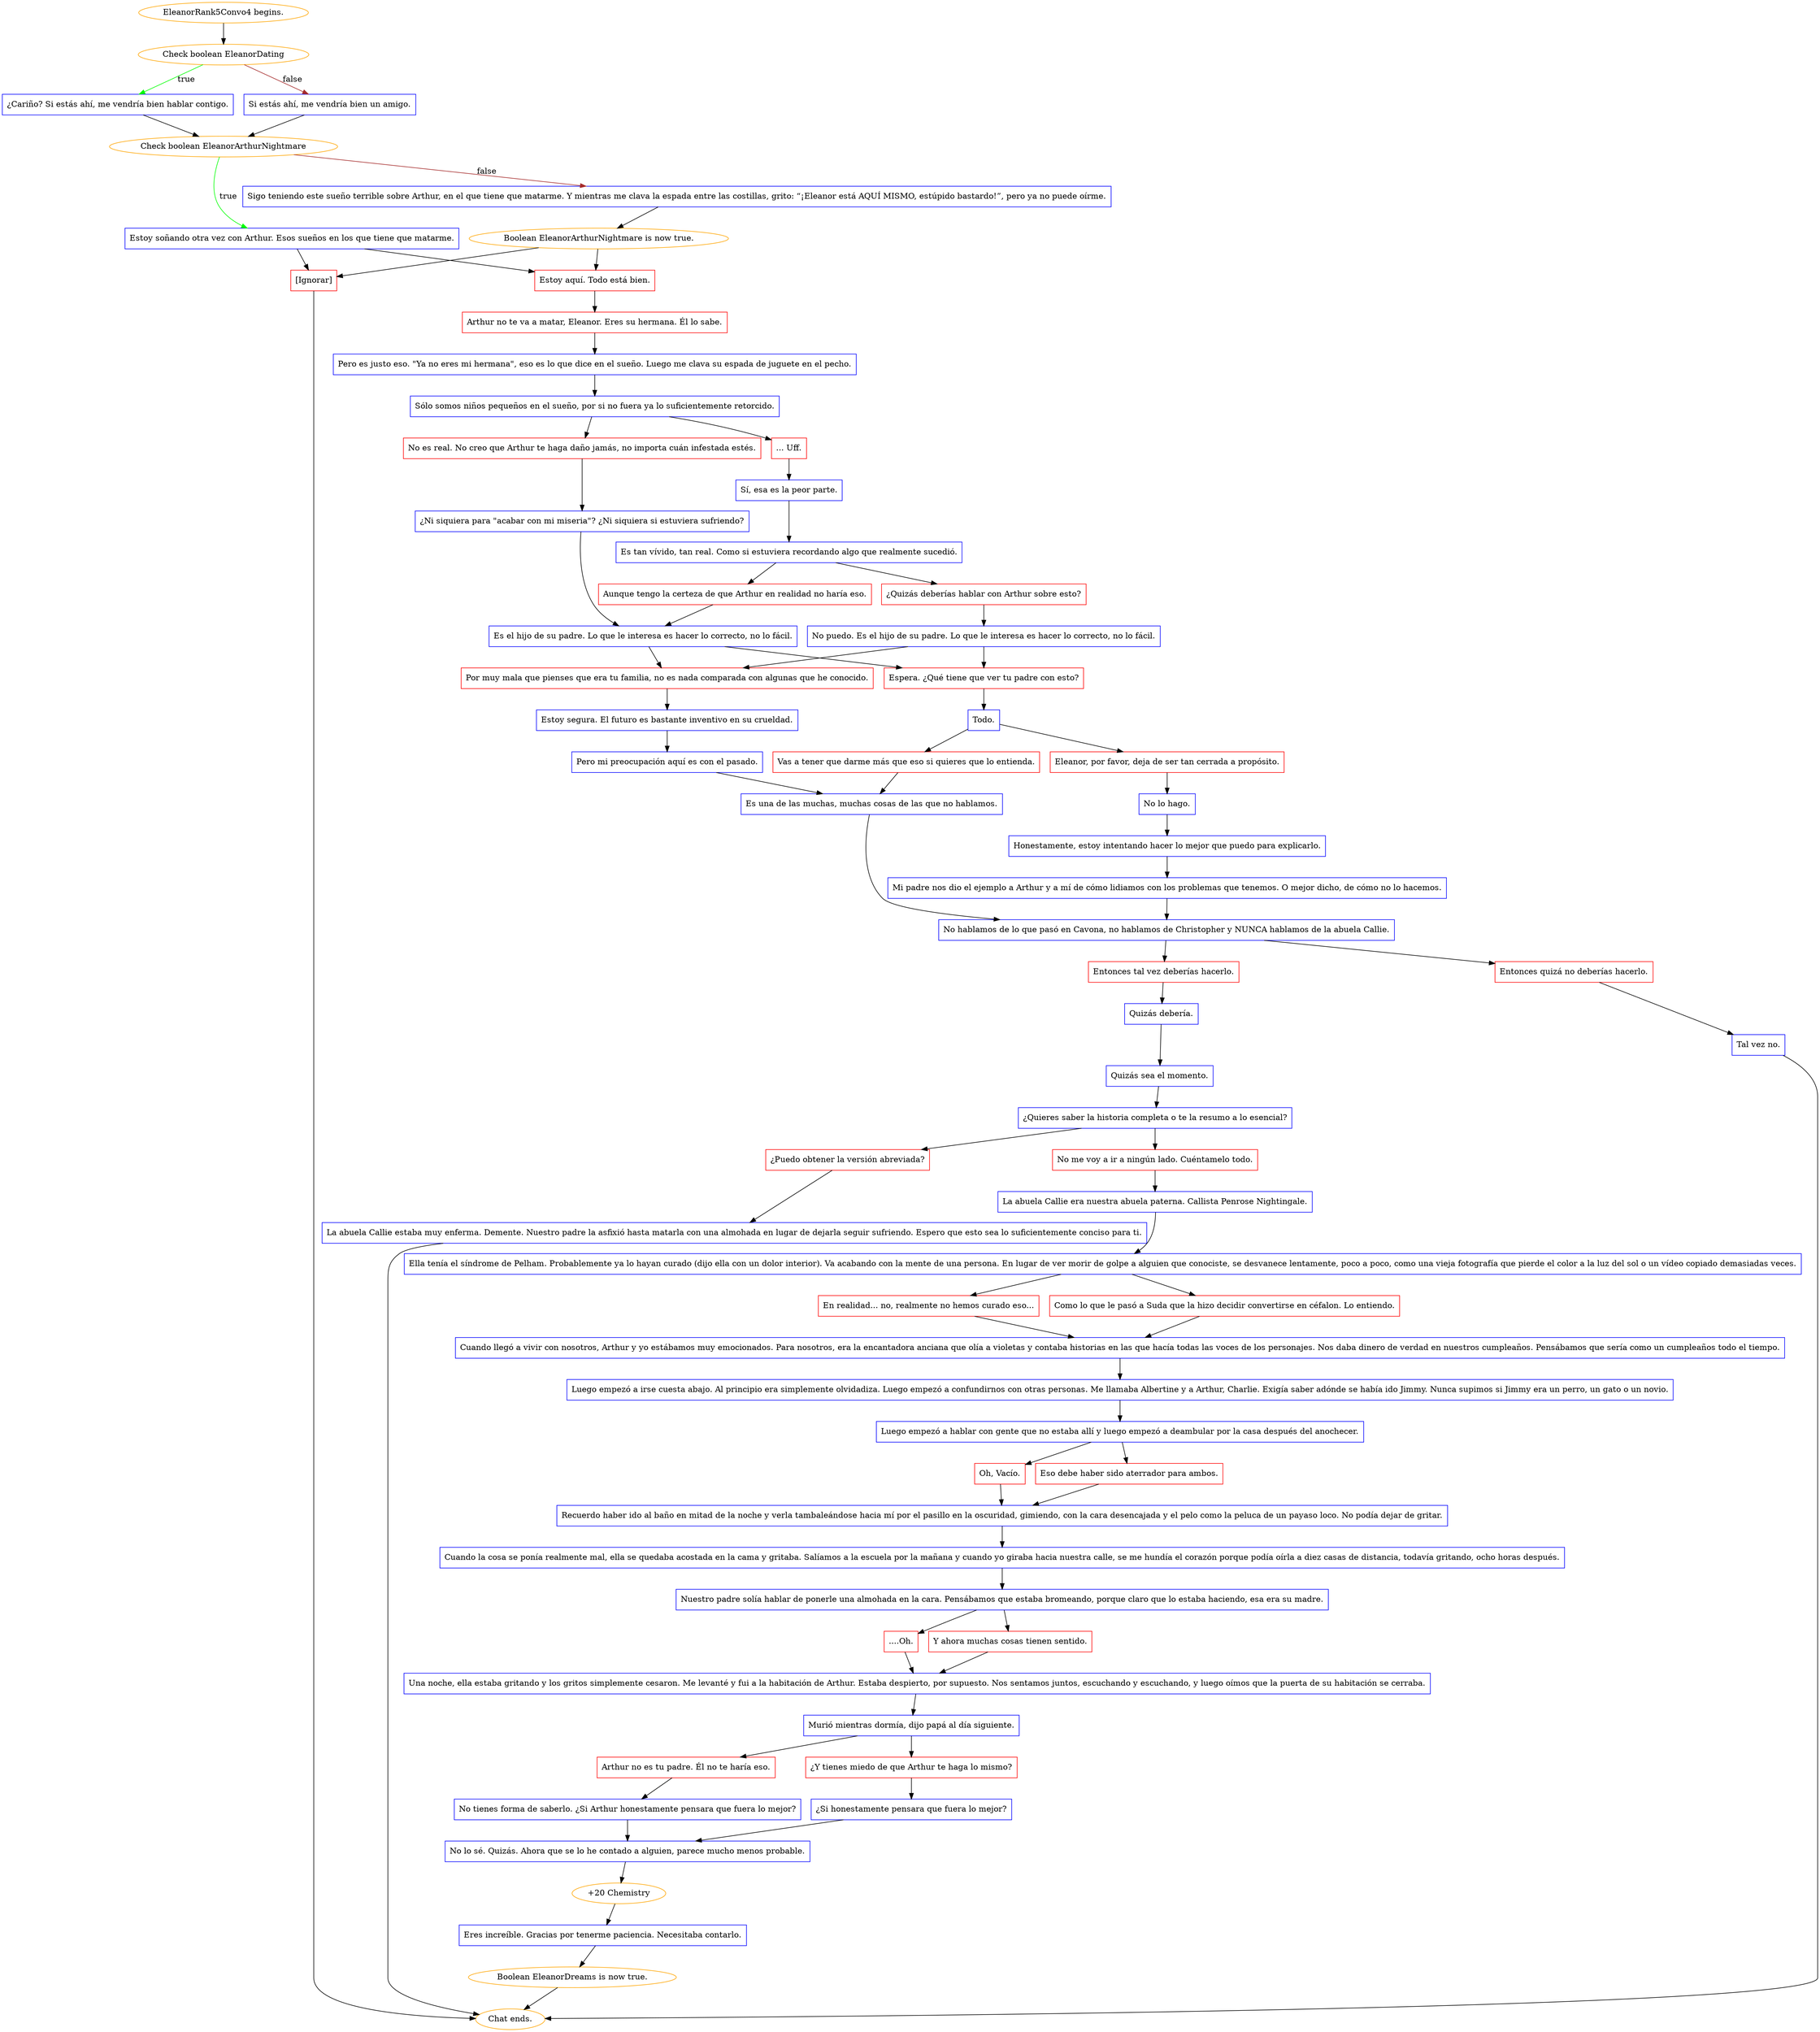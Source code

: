 digraph {
	"EleanorRank5Convo4 begins." [color=orange];
		"EleanorRank5Convo4 begins." -> j3881205893;
	j3881205893 [label="Check boolean EleanorDating",color=orange];
		j3881205893 -> j261304920 [label=true,color=green];
		j3881205893 -> j3462810966 [label=false,color=brown];
	j261304920 [label="¿Cariño? Si estás ahí, me vendría bien hablar contigo.",shape=box,color=blue];
		j261304920 -> j3704551816;
	j3462810966 [label="Si estás ahí, me vendría bien un amigo.",shape=box,color=blue];
		j3462810966 -> j3704551816;
	j3704551816 [label="Check boolean EleanorArthurNightmare",color=orange];
		j3704551816 -> j2772388706 [label=true,color=green];
		j3704551816 -> j2935380358 [label=false,color=brown];
	j2772388706 [label="Estoy soñando otra vez con Arthur. Esos sueños en los que tiene que matarme.",shape=box,color=blue];
		j2772388706 -> j3867149997;
		j2772388706 -> j1678137900;
	j2935380358 [label="Sigo teniendo este sueño terrible sobre Arthur, en el que tiene que matarme. Y mientras me clava la espada entre las costillas, grito: “¡Eleanor está AQUÍ MISMO, estúpido bastardo!”, pero ya no puede oírme.",shape=box,color=blue];
		j2935380358 -> j561526907;
	j3867149997 [label="Estoy aquí. Todo está bien.",shape=box,color=red];
		j3867149997 -> j2228237200;
	j1678137900 [label="[Ignorar]",shape=box,color=red];
		j1678137900 -> "Chat ends.";
	j561526907 [label="Boolean EleanorArthurNightmare is now true.",color=orange];
		j561526907 -> j3867149997;
		j561526907 -> j1678137900;
	j2228237200 [label="Arthur no te va a matar, Eleanor. Eres su hermana. Él lo sabe.",shape=box,color=red];
		j2228237200 -> j1565937444;
	"Chat ends." [color=orange];
	j1565937444 [label="Pero es justo eso. \"Ya no eres mi hermana\", eso es lo que dice en el sueño. Luego me clava su espada de juguete en el pecho.",shape=box,color=blue];
		j1565937444 -> j1744278709;
	j1744278709 [label="Sólo somos niños pequeños en el sueño, por si no fuera ya lo suficientemente retorcido.",shape=box,color=blue];
		j1744278709 -> j4240866659;
		j1744278709 -> j292651240;
	j4240866659 [label="No es real. No creo que Arthur te haga daño jamás, no importa cuán infestada estés.",shape=box,color=red];
		j4240866659 -> j568021998;
	j292651240 [label="... Uff.",shape=box,color=red];
		j292651240 -> j1209055122;
	j568021998 [label="¿Ni siquiera para \"acabar con mi miseria\"? ¿Ni siquiera si estuviera sufriendo?",shape=box,color=blue];
		j568021998 -> j2445986685;
	j1209055122 [label="Sí, esa es la peor parte.",shape=box,color=blue];
		j1209055122 -> j2299977103;
	j2445986685 [label="Es el hijo de su padre. Lo que le interesa es hacer lo correcto, no lo fácil.",shape=box,color=blue];
		j2445986685 -> j1160992248;
		j2445986685 -> j3006522794;
	j2299977103 [label="Es tan vívido, tan real. Como si estuviera recordando algo que realmente sucedió.",shape=box,color=blue];
		j2299977103 -> j2337586813;
		j2299977103 -> j2476566791;
	j1160992248 [label="Por muy mala que pienses que era tu familia, no es nada comparada con algunas que he conocido.",shape=box,color=red];
		j1160992248 -> j1698155312;
	j3006522794 [label="Espera. ¿Qué tiene que ver tu padre con esto?",shape=box,color=red];
		j3006522794 -> j1917278402;
	j2337586813 [label="Aunque tengo la certeza de que Arthur en realidad no haría eso.",shape=box,color=red];
		j2337586813 -> j2445986685;
	j2476566791 [label="¿Quizás deberías hablar con Arthur sobre esto?",shape=box,color=red];
		j2476566791 -> j1203231213;
	j1698155312 [label="Estoy segura. El futuro es bastante inventivo en su crueldad.",shape=box,color=blue];
		j1698155312 -> j2587271987;
	j1917278402 [label="Todo.",shape=box,color=blue];
		j1917278402 -> j760913657;
		j1917278402 -> j2716913003;
	j1203231213 [label="No puedo. Es el hijo de su padre. Lo que le interesa es hacer lo correcto, no lo fácil.",shape=box,color=blue];
		j1203231213 -> j1160992248;
		j1203231213 -> j3006522794;
	j2587271987 [label="Pero mi preocupación aquí es con el pasado.",shape=box,color=blue];
		j2587271987 -> j4075881636;
	j760913657 [label="Vas a tener que darme más que eso si quieres que lo entienda.",shape=box,color=red];
		j760913657 -> j4075881636;
	j2716913003 [label="Eleanor, por favor, deja de ser tan cerrada a propósito.",shape=box,color=red];
		j2716913003 -> j3461197622;
	j4075881636 [label="Es una de las muchas, muchas cosas de las que no hablamos.",shape=box,color=blue];
		j4075881636 -> j3242770903;
	j3461197622 [label="No lo hago.",shape=box,color=blue];
		j3461197622 -> j2177165321;
	j3242770903 [label="No hablamos de lo que pasó en Cavona, no hablamos de Christopher y NUNCA hablamos de la abuela Callie.",shape=box,color=blue];
		j3242770903 -> j2728222939;
		j3242770903 -> j3359402640;
	j2177165321 [label="Honestamente, estoy intentando hacer lo mejor que puedo para explicarlo.",shape=box,color=blue];
		j2177165321 -> j1854276155;
	j2728222939 [label="Entonces quizá no deberías hacerlo.",shape=box,color=red];
		j2728222939 -> j786453634;
	j3359402640 [label="Entonces tal vez deberías hacerlo.",shape=box,color=red];
		j3359402640 -> j3798793609;
	j1854276155 [label="Mi padre nos dio el ejemplo a Arthur y a mí de cómo lidiamos con los problemas que tenemos. O mejor dicho, de cómo no lo hacemos.",shape=box,color=blue];
		j1854276155 -> j3242770903;
	j786453634 [label="Tal vez no.",shape=box,color=blue];
		j786453634 -> "Chat ends.";
	j3798793609 [label="Quizás debería.",shape=box,color=blue];
		j3798793609 -> j4055250939;
	j4055250939 [label="Quizás sea el momento.",shape=box,color=blue];
		j4055250939 -> j4157481478;
	j4157481478 [label="¿Quieres saber la historia completa o te la resumo a lo esencial?",shape=box,color=blue];
		j4157481478 -> j3328670150;
		j4157481478 -> j3268616784;
	j3328670150 [label="No me voy a ir a ningún lado. Cuéntamelo todo.",shape=box,color=red];
		j3328670150 -> j170658000;
	j3268616784 [label="¿Puedo obtener la versión abreviada?",shape=box,color=red];
		j3268616784 -> j1321372348;
	j170658000 [label="La abuela Callie era nuestra abuela paterna. Callista Penrose Nightingale.",shape=box,color=blue];
		j170658000 -> j2146728127;
	j1321372348 [label="La abuela Callie estaba muy enferma. Demente. Nuestro padre la asfixió hasta matarla con una almohada en lugar de dejarla seguir sufriendo. Espero que esto sea lo suficientemente conciso para ti.",shape=box,color=blue];
		j1321372348 -> "Chat ends.";
	j2146728127 [label="Ella tenía el síndrome de Pelham. Probablemente ya lo hayan curado (dijo ella con un dolor interior). Va acabando con la mente de una persona. En lugar de ver morir de golpe a alguien que conociste, se desvanece lentamente, poco a poco, como una vieja fotografía que pierde el color a la luz del sol o un vídeo copiado demasiadas veces.",shape=box,color=blue];
		j2146728127 -> j2476500166;
		j2146728127 -> j2120718842;
	j2476500166 [label="Como lo que le pasó a Suda que la hizo decidir convertirse en céfalon. Lo entiendo.",shape=box,color=red];
		j2476500166 -> j1931884894;
	j2120718842 [label="En realidad... no, realmente no hemos curado eso...",shape=box,color=red];
		j2120718842 -> j1931884894;
	j1931884894 [label="Cuando llegó a vivir con nosotros, Arthur y yo estábamos muy emocionados. Para nosotros, era la encantadora anciana que olía a violetas y contaba historias en las que hacía todas las voces de los personajes. Nos daba dinero de verdad en nuestros cumpleaños. Pensábamos que sería como un cumpleaños todo el tiempo.",shape=box,color=blue];
		j1931884894 -> j2891272190;
	j2891272190 [label="Luego empezó a irse cuesta abajo. Al principio era simplemente olvidadiza. Luego empezó a confundirnos con otras personas. Me llamaba Albertine y a Arthur, Charlie. Exigía saber adónde se había ido Jimmy. Nunca supimos si Jimmy era un perro, un gato o un novio.",shape=box,color=blue];
		j2891272190 -> j846256940;
	j846256940 [label="Luego empezó a hablar con gente que no estaba allí y luego empezó a deambular por la casa después del anochecer.",shape=box,color=blue];
		j846256940 -> j106128282;
		j846256940 -> j2290185139;
	j106128282 [label="Eso debe haber sido aterrador para ambos.",shape=box,color=red];
		j106128282 -> j262611822;
	j2290185139 [label="Oh, Vacío.",shape=box,color=red];
		j2290185139 -> j262611822;
	j262611822 [label="Recuerdo haber ido al baño en mitad de la noche y verla tambaleándose hacia mí por el pasillo en la oscuridad, gimiendo, con la cara desencajada y el pelo como la peluca de un payaso loco. No podía dejar de gritar.",shape=box,color=blue];
		j262611822 -> j541512666;
	j541512666 [label="Cuando la cosa se ponía realmente mal, ella se quedaba acostada en la cama y gritaba. Salíamos a la escuela por la mañana y cuando yo giraba hacia nuestra calle, se me hundía el corazón porque podía oírla a diez casas de distancia, todavía gritando, ocho horas después.",shape=box,color=blue];
		j541512666 -> j1981367461;
	j1981367461 [label="Nuestro padre solía hablar de ponerle una almohada en la cara. Pensábamos que estaba bromeando, porque claro que lo estaba haciendo, esa era su madre.",shape=box,color=blue];
		j1981367461 -> j984012561;
		j1981367461 -> j473213232;
	j984012561 [label="Y ahora muchas cosas tienen sentido.",shape=box,color=red];
		j984012561 -> j3050263729;
	j473213232 [label="....Oh.",shape=box,color=red];
		j473213232 -> j3050263729;
	j3050263729 [label="Una noche, ella estaba gritando y los gritos simplemente cesaron. Me levanté y fui a la habitación de Arthur. Estaba despierto, por supuesto. Nos sentamos juntos, escuchando y escuchando, y luego oímos que la puerta de su habitación se cerraba.",shape=box,color=blue];
		j3050263729 -> j3138019062;
	j3138019062 [label="Murió mientras dormía, dijo papá al día siguiente.",shape=box,color=blue];
		j3138019062 -> j124425472;
		j3138019062 -> j606992328;
	j124425472 [label="¿Y tienes miedo de que Arthur te haga lo mismo?",shape=box,color=red];
		j124425472 -> j911327390;
	j606992328 [label="Arthur no es tu padre. Él no te haría eso.",shape=box,color=red];
		j606992328 -> j3918932247;
	j911327390 [label="¿Si honestamente pensara que fuera lo mejor?",shape=box,color=blue];
		j911327390 -> j2891289609;
	j3918932247 [label="No tienes forma de saberlo. ¿Si Arthur honestamente pensara que fuera lo mejor?",shape=box,color=blue];
		j3918932247 -> j2891289609;
	j2891289609 [label="No lo sé. Quizás. Ahora que se lo he contado a alguien, parece mucho menos probable.",shape=box,color=blue];
		j2891289609 -> j754529072;
	j754529072 [label="+20 Chemistry",color=orange];
		j754529072 -> j1138864859;
	j1138864859 [label="Eres increíble. Gracias por tenerme paciencia. Necesitaba contarlo.",shape=box,color=blue];
		j1138864859 -> j2043428571;
	j2043428571 [label="Boolean EleanorDreams is now true.",color=orange];
		j2043428571 -> "Chat ends.";
}